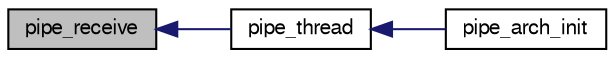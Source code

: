 digraph "pipe_receive"
{
  edge [fontname="FreeSans",fontsize="10",labelfontname="FreeSans",labelfontsize="10"];
  node [fontname="FreeSans",fontsize="10",shape=record];
  rankdir="LR";
  Node1 [label="pipe_receive",height=0.2,width=0.4,color="black", fillcolor="grey75", style="filled", fontcolor="black"];
  Node1 -> Node2 [dir="back",color="midnightblue",fontsize="10",style="solid",fontname="FreeSans"];
  Node2 [label="pipe_thread",height=0.2,width=0.4,color="black", fillcolor="white", style="filled",URL="$linux_2mcu__periph_2pipe__arch_8c.html#a367d93fecef4749b70739ea1d568c814",tooltip="check for new pipe packets to receive. "];
  Node2 -> Node3 [dir="back",color="midnightblue",fontsize="10",style="solid",fontname="FreeSans"];
  Node3 [label="pipe_arch_init",height=0.2,width=0.4,color="black", fillcolor="white", style="filled",URL="$pipe_8h.html#a77593bf739144ac35c87e55646a93685"];
}
